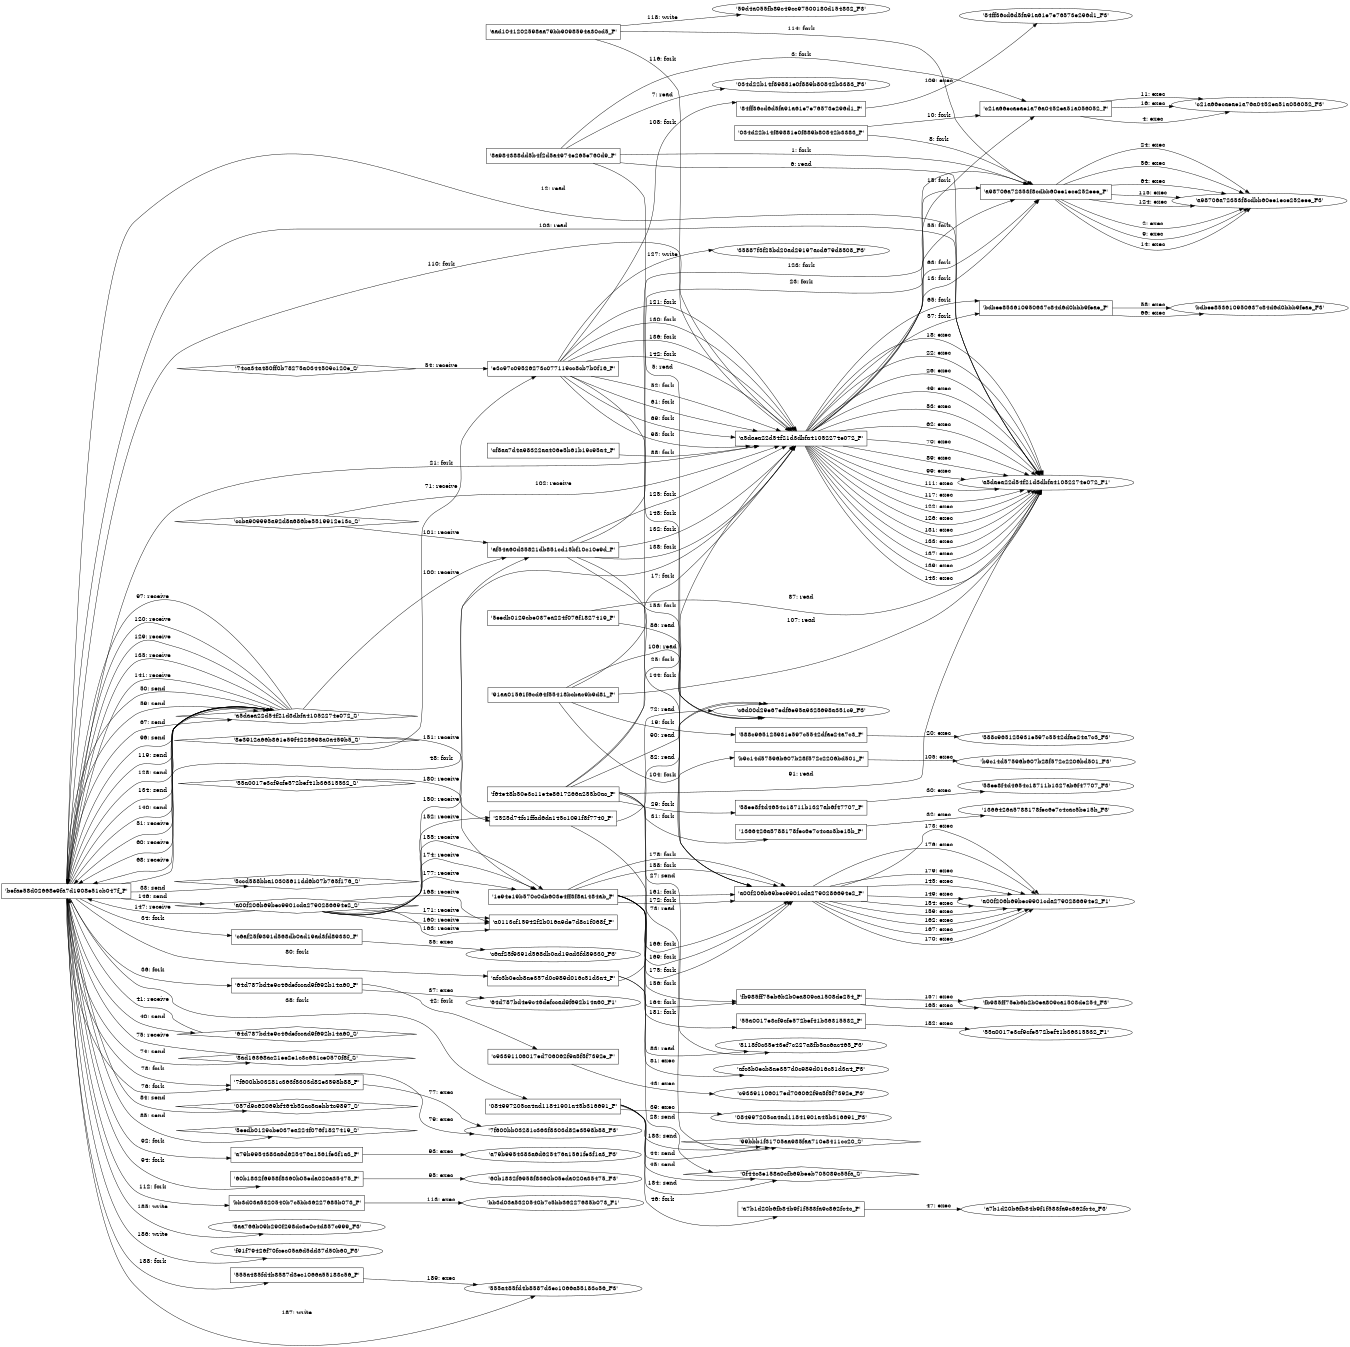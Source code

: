 digraph "D:\Learning\Paper\apt\基于CTI的攻击预警\Dataset\攻击图\ASGfromALLCTI\Microsoft Patch Tuesday – April 2019.dot" {
rankdir="LR"
size="9"
fixedsize="false"
splines="true"
nodesep=0.3
ranksep=0
fontsize=10
overlap="scalexy"
engine= "neato"
	"'8a984388dd5b4f2d5a4974e265e760d9_P'" [node_type=Process shape=box]
	"'a98706a72353f8cdbb60ee1ece252eee_P'" [node_type=Process shape=box]
	"'8a984388dd5b4f2d5a4974e265e760d9_P'" -> "'a98706a72353f8cdbb60ee1ece252eee_P'" [label="1: fork"]
	"'a98706a72353f8cdbb60ee1ece252eee_P'" [node_type=Process shape=box]
	"'a98706a72353f8cdbb60ee1ece252eee_F3'" [node_type=File shape=ellipse]
	"'a98706a72353f8cdbb60ee1ece252eee_P'" -> "'a98706a72353f8cdbb60ee1ece252eee_F3'" [label="2: exec"]
	"'8a984388dd5b4f2d5a4974e265e760d9_P'" [node_type=Process shape=box]
	"'c21a66ecaeae1a76a0452ea51a056052_P'" [node_type=Process shape=box]
	"'8a984388dd5b4f2d5a4974e265e760d9_P'" -> "'c21a66ecaeae1a76a0452ea51a056052_P'" [label="3: fork"]
	"'c21a66ecaeae1a76a0452ea51a056052_P'" [node_type=Process shape=box]
	"'c21a66ecaeae1a76a0452ea51a056052_F3'" [node_type=File shape=ellipse]
	"'c21a66ecaeae1a76a0452ea51a056052_P'" -> "'c21a66ecaeae1a76a0452ea51a056052_F3'" [label="4: exec"]
	"'c6d00d29e67edf6e95a9325698a351c9_F3'" [node_type=file shape=ellipse]
	"'8a984388dd5b4f2d5a4974e265e760d9_P'" [node_type=Process shape=box]
	"'8a984388dd5b4f2d5a4974e265e760d9_P'" -> "'c6d00d29e67edf6e95a9325698a351c9_F3'" [label="5: read"]
	"'a5daea22d54f21d3dbfa41052274e072_F1'" [node_type=file shape=ellipse]
	"'8a984388dd5b4f2d5a4974e265e760d9_P'" [node_type=Process shape=box]
	"'8a984388dd5b4f2d5a4974e265e760d9_P'" -> "'a5daea22d54f21d3dbfa41052274e072_F1'" [label="6: read"]
	"'034d22b14f89881e0f889b80842b3383_F3'" [node_type=file shape=ellipse]
	"'8a984388dd5b4f2d5a4974e265e760d9_P'" [node_type=Process shape=box]
	"'8a984388dd5b4f2d5a4974e265e760d9_P'" -> "'034d22b14f89881e0f889b80842b3383_F3'" [label="7: read"]
	"'034d22b14f89881e0f889b80842b3383_P'" [node_type=Process shape=box]
	"'a98706a72353f8cdbb60ee1ece252eee_P'" [node_type=Process shape=box]
	"'034d22b14f89881e0f889b80842b3383_P'" -> "'a98706a72353f8cdbb60ee1ece252eee_P'" [label="8: fork"]
	"'a98706a72353f8cdbb60ee1ece252eee_P'" [node_type=Process shape=box]
	"'a98706a72353f8cdbb60ee1ece252eee_F3'" [node_type=File shape=ellipse]
	"'a98706a72353f8cdbb60ee1ece252eee_P'" -> "'a98706a72353f8cdbb60ee1ece252eee_F3'" [label="9: exec"]
	"'034d22b14f89881e0f889b80842b3383_P'" [node_type=Process shape=box]
	"'c21a66ecaeae1a76a0452ea51a056052_P'" [node_type=Process shape=box]
	"'034d22b14f89881e0f889b80842b3383_P'" -> "'c21a66ecaeae1a76a0452ea51a056052_P'" [label="10: fork"]
	"'c21a66ecaeae1a76a0452ea51a056052_P'" [node_type=Process shape=box]
	"'c21a66ecaeae1a76a0452ea51a056052_F3'" [node_type=File shape=ellipse]
	"'c21a66ecaeae1a76a0452ea51a056052_P'" -> "'c21a66ecaeae1a76a0452ea51a056052_F3'" [label="11: exec"]
	"'a5daea22d54f21d3dbfa41052274e072_F1'" [node_type=file shape=ellipse]
	"'befae58d02668e9fa7d1908e51cb047f_P'" [node_type=Process shape=box]
	"'befae58d02668e9fa7d1908e51cb047f_P'" -> "'a5daea22d54f21d3dbfa41052274e072_F1'" [label="12: read"]
	"'a5daea22d54f21d3dbfa41052274e072_P'" [node_type=Process shape=box]
	"'a98706a72353f8cdbb60ee1ece252eee_P'" [node_type=Process shape=box]
	"'a5daea22d54f21d3dbfa41052274e072_P'" -> "'a98706a72353f8cdbb60ee1ece252eee_P'" [label="13: fork"]
	"'a98706a72353f8cdbb60ee1ece252eee_P'" [node_type=Process shape=box]
	"'a98706a72353f8cdbb60ee1ece252eee_F3'" [node_type=File shape=ellipse]
	"'a98706a72353f8cdbb60ee1ece252eee_P'" -> "'a98706a72353f8cdbb60ee1ece252eee_F3'" [label="14: exec"]
	"'a5daea22d54f21d3dbfa41052274e072_P'" [node_type=Process shape=box]
	"'c21a66ecaeae1a76a0452ea51a056052_P'" [node_type=Process shape=box]
	"'a5daea22d54f21d3dbfa41052274e072_P'" -> "'c21a66ecaeae1a76a0452ea51a056052_P'" [label="15: fork"]
	"'c21a66ecaeae1a76a0452ea51a056052_P'" [node_type=Process shape=box]
	"'c21a66ecaeae1a76a0452ea51a056052_F3'" [node_type=File shape=ellipse]
	"'c21a66ecaeae1a76a0452ea51a056052_P'" -> "'c21a66ecaeae1a76a0452ea51a056052_F3'" [label="16: exec"]
	"'91aa01561f6cd64f55418bcbac9b9d81_P'" [node_type=Process shape=box]
	"'a5daea22d54f21d3dbfa41052274e072_P'" [node_type=Process shape=box]
	"'91aa01561f6cd64f55418bcbac9b9d81_P'" -> "'a5daea22d54f21d3dbfa41052274e072_P'" [label="17: fork"]
	"'a5daea22d54f21d3dbfa41052274e072_P'" [node_type=Process shape=box]
	"'a5daea22d54f21d3dbfa41052274e072_F1'" [node_type=File shape=ellipse]
	"'a5daea22d54f21d3dbfa41052274e072_P'" -> "'a5daea22d54f21d3dbfa41052274e072_F1'" [label="18: exec"]
	"'91aa01561f6cd64f55418bcbac9b9d81_P'" [node_type=Process shape=box]
	"'588c965125931e597c5542dfae24a7c3_P'" [node_type=Process shape=box]
	"'91aa01561f6cd64f55418bcbac9b9d81_P'" -> "'588c965125931e597c5542dfae24a7c3_P'" [label="19: fork"]
	"'588c965125931e597c5542dfae24a7c3_P'" [node_type=Process shape=box]
	"'588c965125931e597c5542dfae24a7c3_F3'" [node_type=File shape=ellipse]
	"'588c965125931e597c5542dfae24a7c3_P'" -> "'588c965125931e597c5542dfae24a7c3_F3'" [label="20: exec"]
	"'befae58d02668e9fa7d1908e51cb047f_P'" [node_type=Process shape=box]
	"'a5daea22d54f21d3dbfa41052274e072_P'" [node_type=Process shape=box]
	"'befae58d02668e9fa7d1908e51cb047f_P'" -> "'a5daea22d54f21d3dbfa41052274e072_P'" [label="21: fork"]
	"'a5daea22d54f21d3dbfa41052274e072_P'" [node_type=Process shape=box]
	"'a5daea22d54f21d3dbfa41052274e072_F1'" [node_type=File shape=ellipse]
	"'a5daea22d54f21d3dbfa41052274e072_P'" -> "'a5daea22d54f21d3dbfa41052274e072_F1'" [label="22: exec"]
	"'f64e48b50e3c11e4e8617266a255b0ac_P'" [node_type=Process shape=box]
	"'a98706a72353f8cdbb60ee1ece252eee_P'" [node_type=Process shape=box]
	"'f64e48b50e3c11e4e8617266a255b0ac_P'" -> "'a98706a72353f8cdbb60ee1ece252eee_P'" [label="23: fork"]
	"'a98706a72353f8cdbb60ee1ece252eee_P'" [node_type=Process shape=box]
	"'a98706a72353f8cdbb60ee1ece252eee_F3'" [node_type=File shape=ellipse]
	"'a98706a72353f8cdbb60ee1ece252eee_P'" -> "'a98706a72353f8cdbb60ee1ece252eee_F3'" [label="24: exec"]
	"'f64e48b50e3c11e4e8617266a255b0ac_P'" [node_type=Process shape=box]
	"'a5daea22d54f21d3dbfa41052274e072_P'" [node_type=Process shape=box]
	"'f64e48b50e3c11e4e8617266a255b0ac_P'" -> "'a5daea22d54f21d3dbfa41052274e072_P'" [label="25: fork"]
	"'a5daea22d54f21d3dbfa41052274e072_P'" [node_type=Process shape=box]
	"'a5daea22d54f21d3dbfa41052274e072_F1'" [node_type=File shape=ellipse]
	"'a5daea22d54f21d3dbfa41052274e072_P'" -> "'a5daea22d54f21d3dbfa41052274e072_F1'" [label="26: exec"]
	"'99bbb1f31705aa985faa710e8411cc20_S'" [node_type=Socket shape=diamond]
	"'f64e48b50e3c11e4e8617266a255b0ac_P'" [node_type=Process shape=box]
	"'f64e48b50e3c11e4e8617266a255b0ac_P'" -> "'99bbb1f31705aa985faa710e8411cc20_S'" [label="27: send"]
	"'0f44c3e158a0cfb69beeb705089c55fa_S'" [node_type=Socket shape=diamond]
	"'f64e48b50e3c11e4e8617266a255b0ac_P'" [node_type=Process shape=box]
	"'f64e48b50e3c11e4e8617266a255b0ac_P'" -> "'0f44c3e158a0cfb69beeb705089c55fa_S'" [label="28: send"]
	"'f64e48b50e3c11e4e8617266a255b0ac_P'" [node_type=Process shape=box]
	"'58ee8f4d4654c18711b1327ab6f47707_P'" [node_type=Process shape=box]
	"'f64e48b50e3c11e4e8617266a255b0ac_P'" -> "'58ee8f4d4654c18711b1327ab6f47707_P'" [label="29: fork"]
	"'58ee8f4d4654c18711b1327ab6f47707_P'" [node_type=Process shape=box]
	"'58ee8f4d4654c18711b1327ab6f47707_F3'" [node_type=File shape=ellipse]
	"'58ee8f4d4654c18711b1327ab6f47707_P'" -> "'58ee8f4d4654c18711b1327ab6f47707_F3'" [label="30: exec"]
	"'f64e48b50e3c11e4e8617266a255b0ac_P'" [node_type=Process shape=box]
	"'1366426a5788178fec6e7c4cac5be15b_P'" [node_type=Process shape=box]
	"'f64e48b50e3c11e4e8617266a255b0ac_P'" -> "'1366426a5788178fec6e7c4cac5be15b_P'" [label="31: fork"]
	"'1366426a5788178fec6e7c4cac5be15b_P'" [node_type=Process shape=box]
	"'1366426a5788178fec6e7c4cac5be15b_F3'" [node_type=File shape=ellipse]
	"'1366426a5788178fec6e7c4cac5be15b_P'" -> "'1366426a5788178fec6e7c4cac5be15b_F3'" [label="32: exec"]
	"'5ccd588bba10308611dd6b07b765f176_S'" [node_type=Socket shape=diamond]
	"'befae58d02668e9fa7d1908e51cb047f_P'" [node_type=Process shape=box]
	"'befae58d02668e9fa7d1908e51cb047f_P'" -> "'5ccd588bba10308611dd6b07b765f176_S'" [label="33: send"]
	"'befae58d02668e9fa7d1908e51cb047f_P'" [node_type=Process shape=box]
	"'c6af25f9391d568db0ad19ad3fd89330_P'" [node_type=Process shape=box]
	"'befae58d02668e9fa7d1908e51cb047f_P'" -> "'c6af25f9391d568db0ad19ad3fd89330_P'" [label="34: fork"]
	"'c6af25f9391d568db0ad19ad3fd89330_P'" [node_type=Process shape=box]
	"'c6af25f9391d568db0ad19ad3fd89330_F3'" [node_type=File shape=ellipse]
	"'c6af25f9391d568db0ad19ad3fd89330_P'" -> "'c6af25f9391d568db0ad19ad3fd89330_F3'" [label="35: exec"]
	"'befae58d02668e9fa7d1908e51cb047f_P'" [node_type=Process shape=box]
	"'64d787bd4e9c46defccad9f692b14a60_P'" [node_type=Process shape=box]
	"'befae58d02668e9fa7d1908e51cb047f_P'" -> "'64d787bd4e9c46defccad9f692b14a60_P'" [label="36: fork"]
	"'64d787bd4e9c46defccad9f692b14a60_P'" [node_type=Process shape=box]
	"'64d787bd4e9c46defccad9f692b14a60_F1'" [node_type=File shape=ellipse]
	"'64d787bd4e9c46defccad9f692b14a60_P'" -> "'64d787bd4e9c46defccad9f692b14a60_F1'" [label="37: exec"]
	"'befae58d02668e9fa7d1908e51cb047f_P'" [node_type=Process shape=box]
	"'084997205ca4ad11841901a45b316691_P'" [node_type=Process shape=box]
	"'befae58d02668e9fa7d1908e51cb047f_P'" -> "'084997205ca4ad11841901a45b316691_P'" [label="38: fork"]
	"'084997205ca4ad11841901a45b316691_P'" [node_type=Process shape=box]
	"'084997205ca4ad11841901a45b316691_F3'" [node_type=File shape=ellipse]
	"'084997205ca4ad11841901a45b316691_P'" -> "'084997205ca4ad11841901a45b316691_F3'" [label="39: exec"]
	"'64d787bd4e9c46defccad9f692b14a60_S'" [node_type=Socket shape=diamond]
	"'befae58d02668e9fa7d1908e51cb047f_P'" [node_type=Process shape=box]
	"'befae58d02668e9fa7d1908e51cb047f_P'" -> "'64d787bd4e9c46defccad9f692b14a60_S'" [label="40: send"]
	"'64d787bd4e9c46defccad9f692b14a60_S'" -> "'befae58d02668e9fa7d1908e51cb047f_P'" [label="41: receive"]
	"'64d787bd4e9c46defccad9f692b14a60_P'" [node_type=Process shape=box]
	"'c93391106017ed706062f9a5f5f7392e_P'" [node_type=Process shape=box]
	"'64d787bd4e9c46defccad9f692b14a60_P'" -> "'c93391106017ed706062f9a5f5f7392e_P'" [label="42: fork"]
	"'c93391106017ed706062f9a5f5f7392e_P'" [node_type=Process shape=box]
	"'c93391106017ed706062f9a5f5f7392e_F3'" [node_type=File shape=ellipse]
	"'c93391106017ed706062f9a5f5f7392e_P'" -> "'c93391106017ed706062f9a5f5f7392e_F3'" [label="43: exec"]
	"'99bbb1f31705aa985faa710e8411cc20_S'" [node_type=Socket shape=diamond]
	"'084997205ca4ad11841901a45b316691_P'" [node_type=Process shape=box]
	"'084997205ca4ad11841901a45b316691_P'" -> "'99bbb1f31705aa985faa710e8411cc20_S'" [label="44: send"]
	"'0f44c3e158a0cfb69beeb705089c55fa_S'" [node_type=Socket shape=diamond]
	"'084997205ca4ad11841901a45b316691_P'" [node_type=Process shape=box]
	"'084997205ca4ad11841901a45b316691_P'" -> "'0f44c3e158a0cfb69beeb705089c55fa_S'" [label="45: send"]
	"'084997205ca4ad11841901a45b316691_P'" [node_type=Process shape=box]
	"'a7b1d20b6fb84b9f1f583fa9c862fc4c_P'" [node_type=Process shape=box]
	"'084997205ca4ad11841901a45b316691_P'" -> "'a7b1d20b6fb84b9f1f583fa9c862fc4c_P'" [label="46: fork"]
	"'a7b1d20b6fb84b9f1f583fa9c862fc4c_P'" [node_type=Process shape=box]
	"'a7b1d20b6fb84b9f1f583fa9c862fc4c_F3'" [node_type=File shape=ellipse]
	"'a7b1d20b6fb84b9f1f583fa9c862fc4c_P'" -> "'a7b1d20b6fb84b9f1f583fa9c862fc4c_F3'" [label="47: exec"]
	"'befae58d02668e9fa7d1908e51cb047f_P'" [node_type=Process shape=box]
	"'a5daea22d54f21d3dbfa41052274e072_P'" [node_type=Process shape=box]
	"'befae58d02668e9fa7d1908e51cb047f_P'" -> "'a5daea22d54f21d3dbfa41052274e072_P'" [label="48: fork"]
	"'a5daea22d54f21d3dbfa41052274e072_P'" [node_type=Process shape=box]
	"'a5daea22d54f21d3dbfa41052274e072_F1'" [node_type=File shape=ellipse]
	"'a5daea22d54f21d3dbfa41052274e072_P'" -> "'a5daea22d54f21d3dbfa41052274e072_F1'" [label="49: exec"]
	"'a5daea22d54f21d3dbfa41052274e072_S'" [node_type=Socket shape=diamond]
	"'befae58d02668e9fa7d1908e51cb047f_P'" [node_type=Process shape=box]
	"'befae58d02668e9fa7d1908e51cb047f_P'" -> "'a5daea22d54f21d3dbfa41052274e072_S'" [label="50: send"]
	"'a5daea22d54f21d3dbfa41052274e072_S'" -> "'befae58d02668e9fa7d1908e51cb047f_P'" [label="51: receive"]
	"'e3c97c09526273c077119cc8cb7b0f16_P'" [node_type=Process shape=box]
	"'a5daea22d54f21d3dbfa41052274e072_P'" [node_type=Process shape=box]
	"'e3c97c09526273c077119cc8cb7b0f16_P'" -> "'a5daea22d54f21d3dbfa41052274e072_P'" [label="52: fork"]
	"'a5daea22d54f21d3dbfa41052274e072_P'" [node_type=Process shape=box]
	"'a5daea22d54f21d3dbfa41052274e072_F1'" [node_type=File shape=ellipse]
	"'a5daea22d54f21d3dbfa41052274e072_P'" -> "'a5daea22d54f21d3dbfa41052274e072_F1'" [label="53: exec"]
	"'e3c97c09526273c077119cc8cb7b0f16_P'" [node_type=Process shape=box]
	"'74ca34a480ff0b78275a0344509c120e_S'" [node_type=Socket shape=diamond]
	"'74ca34a480ff0b78275a0344509c120e_S'" -> "'e3c97c09526273c077119cc8cb7b0f16_P'" [label="54: receive"]
	"'a5daea22d54f21d3dbfa41052274e072_P'" [node_type=Process shape=box]
	"'a98706a72353f8cdbb60ee1ece252eee_P'" [node_type=Process shape=box]
	"'a5daea22d54f21d3dbfa41052274e072_P'" -> "'a98706a72353f8cdbb60ee1ece252eee_P'" [label="55: fork"]
	"'a98706a72353f8cdbb60ee1ece252eee_P'" [node_type=Process shape=box]
	"'a98706a72353f8cdbb60ee1ece252eee_F3'" [node_type=File shape=ellipse]
	"'a98706a72353f8cdbb60ee1ece252eee_P'" -> "'a98706a72353f8cdbb60ee1ece252eee_F3'" [label="56: exec"]
	"'a5daea22d54f21d3dbfa41052274e072_P'" [node_type=Process shape=box]
	"'bdbee853610950637c84d6d0bbb9feae_P'" [node_type=Process shape=box]
	"'a5daea22d54f21d3dbfa41052274e072_P'" -> "'bdbee853610950637c84d6d0bbb9feae_P'" [label="57: fork"]
	"'bdbee853610950637c84d6d0bbb9feae_P'" [node_type=Process shape=box]
	"'bdbee853610950637c84d6d0bbb9feae_F3'" [node_type=File shape=ellipse]
	"'bdbee853610950637c84d6d0bbb9feae_P'" -> "'bdbee853610950637c84d6d0bbb9feae_F3'" [label="58: exec"]
	"'a5daea22d54f21d3dbfa41052274e072_S'" [node_type=Socket shape=diamond]
	"'befae58d02668e9fa7d1908e51cb047f_P'" [node_type=Process shape=box]
	"'befae58d02668e9fa7d1908e51cb047f_P'" -> "'a5daea22d54f21d3dbfa41052274e072_S'" [label="59: send"]
	"'a5daea22d54f21d3dbfa41052274e072_S'" -> "'befae58d02668e9fa7d1908e51cb047f_P'" [label="60: receive"]
	"'e3c97c09526273c077119cc8cb7b0f16_P'" [node_type=Process shape=box]
	"'a5daea22d54f21d3dbfa41052274e072_P'" [node_type=Process shape=box]
	"'e3c97c09526273c077119cc8cb7b0f16_P'" -> "'a5daea22d54f21d3dbfa41052274e072_P'" [label="61: fork"]
	"'a5daea22d54f21d3dbfa41052274e072_P'" [node_type=Process shape=box]
	"'a5daea22d54f21d3dbfa41052274e072_F1'" [node_type=File shape=ellipse]
	"'a5daea22d54f21d3dbfa41052274e072_P'" -> "'a5daea22d54f21d3dbfa41052274e072_F1'" [label="62: exec"]
	"'a5daea22d54f21d3dbfa41052274e072_P'" [node_type=Process shape=box]
	"'a98706a72353f8cdbb60ee1ece252eee_P'" [node_type=Process shape=box]
	"'a5daea22d54f21d3dbfa41052274e072_P'" -> "'a98706a72353f8cdbb60ee1ece252eee_P'" [label="63: fork"]
	"'a98706a72353f8cdbb60ee1ece252eee_P'" [node_type=Process shape=box]
	"'a98706a72353f8cdbb60ee1ece252eee_F3'" [node_type=File shape=ellipse]
	"'a98706a72353f8cdbb60ee1ece252eee_P'" -> "'a98706a72353f8cdbb60ee1ece252eee_F3'" [label="64: exec"]
	"'a5daea22d54f21d3dbfa41052274e072_P'" [node_type=Process shape=box]
	"'bdbee853610950637c84d6d0bbb9feae_P'" [node_type=Process shape=box]
	"'a5daea22d54f21d3dbfa41052274e072_P'" -> "'bdbee853610950637c84d6d0bbb9feae_P'" [label="65: fork"]
	"'bdbee853610950637c84d6d0bbb9feae_P'" [node_type=Process shape=box]
	"'bdbee853610950637c84d6d0bbb9feae_F3'" [node_type=File shape=ellipse]
	"'bdbee853610950637c84d6d0bbb9feae_P'" -> "'bdbee853610950637c84d6d0bbb9feae_F3'" [label="66: exec"]
	"'a5daea22d54f21d3dbfa41052274e072_S'" [node_type=Socket shape=diamond]
	"'befae58d02668e9fa7d1908e51cb047f_P'" [node_type=Process shape=box]
	"'befae58d02668e9fa7d1908e51cb047f_P'" -> "'a5daea22d54f21d3dbfa41052274e072_S'" [label="67: send"]
	"'a5daea22d54f21d3dbfa41052274e072_S'" -> "'befae58d02668e9fa7d1908e51cb047f_P'" [label="68: receive"]
	"'e3c97c09526273c077119cc8cb7b0f16_P'" [node_type=Process shape=box]
	"'a5daea22d54f21d3dbfa41052274e072_P'" [node_type=Process shape=box]
	"'e3c97c09526273c077119cc8cb7b0f16_P'" -> "'a5daea22d54f21d3dbfa41052274e072_P'" [label="69: fork"]
	"'a5daea22d54f21d3dbfa41052274e072_P'" [node_type=Process shape=box]
	"'a5daea22d54f21d3dbfa41052274e072_F1'" [node_type=File shape=ellipse]
	"'a5daea22d54f21d3dbfa41052274e072_P'" -> "'a5daea22d54f21d3dbfa41052274e072_F1'" [label="70: exec"]
	"'e3c97c09526273c077119cc8cb7b0f16_P'" [node_type=Process shape=box]
	"'8e3912a66b861e59f4228698a0a459b5_S'" [node_type=Socket shape=diamond]
	"'8e3912a66b861e59f4228698a0a459b5_S'" -> "'e3c97c09526273c077119cc8cb7b0f16_P'" [label="71: receive"]
	"'c6d00d29e67edf6e95a9325698a351c9_F3'" [node_type=file shape=ellipse]
	"'2525d74fc1ffad6da145c1091f8f7740_P'" [node_type=Process shape=box]
	"'2525d74fc1ffad6da145c1091f8f7740_P'" -> "'c6d00d29e67edf6e95a9325698a351c9_F3'" [label="72: read"]
	"'8118f0c35e43ef7c227a8fb5ac6ac465_F3'" [node_type=file shape=ellipse]
	"'2525d74fc1ffad6da145c1091f8f7740_P'" [node_type=Process shape=box]
	"'2525d74fc1ffad6da145c1091f8f7740_P'" -> "'8118f0c35e43ef7c227a8fb5ac6ac465_F3'" [label="73: read"]
	"'8ad16368ac21ee2e1c3c631ce0570f8f_S'" [node_type=Socket shape=diamond]
	"'befae58d02668e9fa7d1908e51cb047f_P'" [node_type=Process shape=box]
	"'befae58d02668e9fa7d1908e51cb047f_P'" -> "'8ad16368ac21ee2e1c3c631ce0570f8f_S'" [label="74: send"]
	"'8ad16368ac21ee2e1c3c631ce0570f8f_S'" -> "'befae58d02668e9fa7d1908e51cb047f_P'" [label="75: receive"]
	"'befae58d02668e9fa7d1908e51cb047f_P'" [node_type=Process shape=box]
	"'7f600bb03281c363f8303d82e3598b88_P'" [node_type=Process shape=box]
	"'befae58d02668e9fa7d1908e51cb047f_P'" -> "'7f600bb03281c363f8303d82e3598b88_P'" [label="76: fork"]
	"'7f600bb03281c363f8303d82e3598b88_P'" [node_type=Process shape=box]
	"'7f600bb03281c363f8303d82e3598b88_F3'" [node_type=File shape=ellipse]
	"'7f600bb03281c363f8303d82e3598b88_P'" -> "'7f600bb03281c363f8303d82e3598b88_F3'" [label="77: exec"]
	"'befae58d02668e9fa7d1908e51cb047f_P'" [node_type=Process shape=box]
	"'7f600bb03281c363f8303d82e3598b88_P'" [node_type=Process shape=box]
	"'befae58d02668e9fa7d1908e51cb047f_P'" -> "'7f600bb03281c363f8303d82e3598b88_P'" [label="78: fork"]
	"'7f600bb03281c363f8303d82e3598b88_P'" [node_type=Process shape=box]
	"'7f600bb03281c363f8303d82e3598b88_F3'" [node_type=File shape=ellipse]
	"'7f600bb03281c363f8303d82e3598b88_P'" -> "'7f600bb03281c363f8303d82e3598b88_F3'" [label="79: exec"]
	"'befae58d02668e9fa7d1908e51cb047f_P'" [node_type=Process shape=box]
	"'afc3b0ecb8ae357d0c989d016c51d3a4_P'" [node_type=Process shape=box]
	"'befae58d02668e9fa7d1908e51cb047f_P'" -> "'afc3b0ecb8ae357d0c989d016c51d3a4_P'" [label="80: fork"]
	"'afc3b0ecb8ae357d0c989d016c51d3a4_P'" [node_type=Process shape=box]
	"'afc3b0ecb8ae357d0c989d016c51d3a4_F3'" [node_type=File shape=ellipse]
	"'afc3b0ecb8ae357d0c989d016c51d3a4_P'" -> "'afc3b0ecb8ae357d0c989d016c51d3a4_F3'" [label="81: exec"]
	"'c6d00d29e67edf6e95a9325698a351c9_F3'" [node_type=file shape=ellipse]
	"'afc3b0ecb8ae357d0c989d016c51d3a4_P'" [node_type=Process shape=box]
	"'afc3b0ecb8ae357d0c989d016c51d3a4_P'" -> "'c6d00d29e67edf6e95a9325698a351c9_F3'" [label="82: read"]
	"'8118f0c35e43ef7c227a8fb5ac6ac465_F3'" [node_type=file shape=ellipse]
	"'afc3b0ecb8ae357d0c989d016c51d3a4_P'" [node_type=Process shape=box]
	"'afc3b0ecb8ae357d0c989d016c51d3a4_P'" -> "'8118f0c35e43ef7c227a8fb5ac6ac465_F3'" [label="83: read"]
	"'057d9c62069bf464b52ac8aebb4c9897_S'" [node_type=Socket shape=diamond]
	"'befae58d02668e9fa7d1908e51cb047f_P'" [node_type=Process shape=box]
	"'befae58d02668e9fa7d1908e51cb047f_P'" -> "'057d9c62069bf464b52ac8aebb4c9897_S'" [label="84: send"]
	"'5eedb0129cbe037ea224f076f1827419_S'" [node_type=Socket shape=diamond]
	"'befae58d02668e9fa7d1908e51cb047f_P'" [node_type=Process shape=box]
	"'befae58d02668e9fa7d1908e51cb047f_P'" -> "'5eedb0129cbe037ea224f076f1827419_S'" [label="85: send"]
	"'c6d00d29e67edf6e95a9325698a351c9_F3'" [node_type=file shape=ellipse]
	"'5eedb0129cbe037ea224f076f1827419_P'" [node_type=Process shape=box]
	"'5eedb0129cbe037ea224f076f1827419_P'" -> "'c6d00d29e67edf6e95a9325698a351c9_F3'" [label="86: read"]
	"'a5daea22d54f21d3dbfa41052274e072_F1'" [node_type=file shape=ellipse]
	"'5eedb0129cbe037ea224f076f1827419_P'" [node_type=Process shape=box]
	"'5eedb0129cbe037ea224f076f1827419_P'" -> "'a5daea22d54f21d3dbfa41052274e072_F1'" [label="87: read"]
	"'cf8aa7d4a98322aa406e5b61b19c95a4_P'" [node_type=Process shape=box]
	"'a5daea22d54f21d3dbfa41052274e072_P'" [node_type=Process shape=box]
	"'cf8aa7d4a98322aa406e5b61b19c95a4_P'" -> "'a5daea22d54f21d3dbfa41052274e072_P'" [label="88: fork"]
	"'a5daea22d54f21d3dbfa41052274e072_P'" [node_type=Process shape=box]
	"'a5daea22d54f21d3dbfa41052274e072_F1'" [node_type=File shape=ellipse]
	"'a5daea22d54f21d3dbfa41052274e072_P'" -> "'a5daea22d54f21d3dbfa41052274e072_F1'" [label="89: exec"]
	"'c6d00d29e67edf6e95a9325698a351c9_F3'" [node_type=file shape=ellipse]
	"'f64e48b50e3c11e4e8617266a255b0ac_P'" [node_type=Process shape=box]
	"'f64e48b50e3c11e4e8617266a255b0ac_P'" -> "'c6d00d29e67edf6e95a9325698a351c9_F3'" [label="90: read"]
	"'a5daea22d54f21d3dbfa41052274e072_F1'" [node_type=file shape=ellipse]
	"'f64e48b50e3c11e4e8617266a255b0ac_P'" [node_type=Process shape=box]
	"'f64e48b50e3c11e4e8617266a255b0ac_P'" -> "'a5daea22d54f21d3dbfa41052274e072_F1'" [label="91: read"]
	"'befae58d02668e9fa7d1908e51cb047f_P'" [node_type=Process shape=box]
	"'a79b9954383a6d625476a1561fe3f1a3_P'" [node_type=Process shape=box]
	"'befae58d02668e9fa7d1908e51cb047f_P'" -> "'a79b9954383a6d625476a1561fe3f1a3_P'" [label="92: fork"]
	"'a79b9954383a6d625476a1561fe3f1a3_P'" [node_type=Process shape=box]
	"'a79b9954383a6d625476a1561fe3f1a3_F3'" [node_type=File shape=ellipse]
	"'a79b9954383a6d625476a1561fe3f1a3_P'" -> "'a79b9954383a6d625476a1561fe3f1a3_F3'" [label="93: exec"]
	"'befae58d02668e9fa7d1908e51cb047f_P'" [node_type=Process shape=box]
	"'60b1832f6958f8360b05eda020a35475_P'" [node_type=Process shape=box]
	"'befae58d02668e9fa7d1908e51cb047f_P'" -> "'60b1832f6958f8360b05eda020a35475_P'" [label="94: fork"]
	"'60b1832f6958f8360b05eda020a35475_P'" [node_type=Process shape=box]
	"'60b1832f6958f8360b05eda020a35475_F3'" [node_type=File shape=ellipse]
	"'60b1832f6958f8360b05eda020a35475_P'" -> "'60b1832f6958f8360b05eda020a35475_F3'" [label="95: exec"]
	"'a5daea22d54f21d3dbfa41052274e072_S'" [node_type=Socket shape=diamond]
	"'befae58d02668e9fa7d1908e51cb047f_P'" [node_type=Process shape=box]
	"'befae58d02668e9fa7d1908e51cb047f_P'" -> "'a5daea22d54f21d3dbfa41052274e072_S'" [label="96: send"]
	"'a5daea22d54f21d3dbfa41052274e072_S'" -> "'befae58d02668e9fa7d1908e51cb047f_P'" [label="97: receive"]
	"'e3c97c09526273c077119cc8cb7b0f16_P'" [node_type=Process shape=box]
	"'a5daea22d54f21d3dbfa41052274e072_P'" [node_type=Process shape=box]
	"'e3c97c09526273c077119cc8cb7b0f16_P'" -> "'a5daea22d54f21d3dbfa41052274e072_P'" [label="98: fork"]
	"'a5daea22d54f21d3dbfa41052274e072_P'" [node_type=Process shape=box]
	"'a5daea22d54f21d3dbfa41052274e072_F1'" [node_type=File shape=ellipse]
	"'a5daea22d54f21d3dbfa41052274e072_P'" -> "'a5daea22d54f21d3dbfa41052274e072_F1'" [label="99: exec"]
	"'af54a60d35821db851cd15bf10c10e9d_P'" [node_type=Process shape=box]
	"'a5daea22d54f21d3dbfa41052274e072_S'" [node_type=Socket shape=diamond]
	"'a5daea22d54f21d3dbfa41052274e072_S'" -> "'af54a60d35821db851cd15bf10c10e9d_P'" [label="100: receive"]
	"'af54a60d35821db851cd15bf10c10e9d_P'" [node_type=Process shape=box]
	"'ccba909995a92d8a686be5519912e13c_S'" [node_type=Socket shape=diamond]
	"'ccba909995a92d8a686be5519912e13c_S'" -> "'af54a60d35821db851cd15bf10c10e9d_P'" [label="101: receive"]
	"'a5daea22d54f21d3dbfa41052274e072_P'" [node_type=Process shape=box]
	"'ccba909995a92d8a686be5519912e13c_S'" [node_type=Socket shape=diamond]
	"'ccba909995a92d8a686be5519912e13c_S'" -> "'a5daea22d54f21d3dbfa41052274e072_P'" [label="102: receive"]
	"'a5daea22d54f21d3dbfa41052274e072_F1'" [node_type=file shape=ellipse]
	"'befae58d02668e9fa7d1908e51cb047f_P'" [node_type=Process shape=box]
	"'befae58d02668e9fa7d1908e51cb047f_P'" -> "'a5daea22d54f21d3dbfa41052274e072_F1'" [label="103: read"]
	"'91aa01561f6cd64f55418bcbac9b9d81_P'" [node_type=Process shape=box]
	"'b9c14d57596b607b28f572c2206bd501_P'" [node_type=Process shape=box]
	"'91aa01561f6cd64f55418bcbac9b9d81_P'" -> "'b9c14d57596b607b28f572c2206bd501_P'" [label="104: fork"]
	"'b9c14d57596b607b28f572c2206bd501_P'" [node_type=Process shape=box]
	"'b9c14d57596b607b28f572c2206bd501_F3'" [node_type=File shape=ellipse]
	"'b9c14d57596b607b28f572c2206bd501_P'" -> "'b9c14d57596b607b28f572c2206bd501_F3'" [label="105: exec"]
	"'c6d00d29e67edf6e95a9325698a351c9_F3'" [node_type=file shape=ellipse]
	"'91aa01561f6cd64f55418bcbac9b9d81_P'" [node_type=Process shape=box]
	"'91aa01561f6cd64f55418bcbac9b9d81_P'" -> "'c6d00d29e67edf6e95a9325698a351c9_F3'" [label="106: read"]
	"'a5daea22d54f21d3dbfa41052274e072_F1'" [node_type=file shape=ellipse]
	"'91aa01561f6cd64f55418bcbac9b9d81_P'" [node_type=Process shape=box]
	"'91aa01561f6cd64f55418bcbac9b9d81_P'" -> "'a5daea22d54f21d3dbfa41052274e072_F1'" [label="107: read"]
	"'e3c97c09526273c077119cc8cb7b0f16_P'" [node_type=Process shape=box]
	"'84ff36cd6d5fa91a61e7e76573e296d1_P'" [node_type=Process shape=box]
	"'e3c97c09526273c077119cc8cb7b0f16_P'" -> "'84ff36cd6d5fa91a61e7e76573e296d1_P'" [label="108: fork"]
	"'84ff36cd6d5fa91a61e7e76573e296d1_P'" [node_type=Process shape=box]
	"'84ff36cd6d5fa91a61e7e76573e296d1_F3'" [node_type=File shape=ellipse]
	"'84ff36cd6d5fa91a61e7e76573e296d1_P'" -> "'84ff36cd6d5fa91a61e7e76573e296d1_F3'" [label="109: exec"]
	"'befae58d02668e9fa7d1908e51cb047f_P'" [node_type=Process shape=box]
	"'a5daea22d54f21d3dbfa41052274e072_P'" [node_type=Process shape=box]
	"'befae58d02668e9fa7d1908e51cb047f_P'" -> "'a5daea22d54f21d3dbfa41052274e072_P'" [label="110: fork"]
	"'a5daea22d54f21d3dbfa41052274e072_P'" [node_type=Process shape=box]
	"'a5daea22d54f21d3dbfa41052274e072_F1'" [node_type=File shape=ellipse]
	"'a5daea22d54f21d3dbfa41052274e072_P'" -> "'a5daea22d54f21d3dbfa41052274e072_F1'" [label="111: exec"]
	"'befae58d02668e9fa7d1908e51cb047f_P'" [node_type=Process shape=box]
	"'bb3d03a5320540b7c5bb36227685b073_P'" [node_type=Process shape=box]
	"'befae58d02668e9fa7d1908e51cb047f_P'" -> "'bb3d03a5320540b7c5bb36227685b073_P'" [label="112: fork"]
	"'bb3d03a5320540b7c5bb36227685b073_P'" [node_type=Process shape=box]
	"'bb3d03a5320540b7c5bb36227685b073_F1'" [node_type=File shape=ellipse]
	"'bb3d03a5320540b7c5bb36227685b073_P'" -> "'bb3d03a5320540b7c5bb36227685b073_F1'" [label="113: exec"]
	"'aad1041202598aa79bb9098594a30cd5_P'" [node_type=Process shape=box]
	"'a98706a72353f8cdbb60ee1ece252eee_P'" [node_type=Process shape=box]
	"'aad1041202598aa79bb9098594a30cd5_P'" -> "'a98706a72353f8cdbb60ee1ece252eee_P'" [label="114: fork"]
	"'a98706a72353f8cdbb60ee1ece252eee_P'" [node_type=Process shape=box]
	"'a98706a72353f8cdbb60ee1ece252eee_F3'" [node_type=File shape=ellipse]
	"'a98706a72353f8cdbb60ee1ece252eee_P'" -> "'a98706a72353f8cdbb60ee1ece252eee_F3'" [label="115: exec"]
	"'aad1041202598aa79bb9098594a30cd5_P'" [node_type=Process shape=box]
	"'a5daea22d54f21d3dbfa41052274e072_P'" [node_type=Process shape=box]
	"'aad1041202598aa79bb9098594a30cd5_P'" -> "'a5daea22d54f21d3dbfa41052274e072_P'" [label="116: fork"]
	"'a5daea22d54f21d3dbfa41052274e072_P'" [node_type=Process shape=box]
	"'a5daea22d54f21d3dbfa41052274e072_F1'" [node_type=File shape=ellipse]
	"'a5daea22d54f21d3dbfa41052274e072_P'" -> "'a5daea22d54f21d3dbfa41052274e072_F1'" [label="117: exec"]
	"'59d4a055fb89c49cc97500180d154832_F3'" [node_type=file shape=ellipse]
	"'aad1041202598aa79bb9098594a30cd5_P'" [node_type=Process shape=box]
	"'aad1041202598aa79bb9098594a30cd5_P'" -> "'59d4a055fb89c49cc97500180d154832_F3'" [label="118: write"]
	"'a5daea22d54f21d3dbfa41052274e072_S'" [node_type=Socket shape=diamond]
	"'befae58d02668e9fa7d1908e51cb047f_P'" [node_type=Process shape=box]
	"'befae58d02668e9fa7d1908e51cb047f_P'" -> "'a5daea22d54f21d3dbfa41052274e072_S'" [label="119: send"]
	"'a5daea22d54f21d3dbfa41052274e072_S'" -> "'befae58d02668e9fa7d1908e51cb047f_P'" [label="120: receive"]
	"'e3c97c09526273c077119cc8cb7b0f16_P'" [node_type=Process shape=box]
	"'a5daea22d54f21d3dbfa41052274e072_P'" [node_type=Process shape=box]
	"'e3c97c09526273c077119cc8cb7b0f16_P'" -> "'a5daea22d54f21d3dbfa41052274e072_P'" [label="121: fork"]
	"'a5daea22d54f21d3dbfa41052274e072_P'" [node_type=Process shape=box]
	"'a5daea22d54f21d3dbfa41052274e072_F1'" [node_type=File shape=ellipse]
	"'a5daea22d54f21d3dbfa41052274e072_P'" -> "'a5daea22d54f21d3dbfa41052274e072_F1'" [label="122: exec"]
	"'af54a60d35821db851cd15bf10c10e9d_P'" [node_type=Process shape=box]
	"'a98706a72353f8cdbb60ee1ece252eee_P'" [node_type=Process shape=box]
	"'af54a60d35821db851cd15bf10c10e9d_P'" -> "'a98706a72353f8cdbb60ee1ece252eee_P'" [label="123: fork"]
	"'a98706a72353f8cdbb60ee1ece252eee_P'" [node_type=Process shape=box]
	"'a98706a72353f8cdbb60ee1ece252eee_F3'" [node_type=File shape=ellipse]
	"'a98706a72353f8cdbb60ee1ece252eee_P'" -> "'a98706a72353f8cdbb60ee1ece252eee_F3'" [label="124: exec"]
	"'af54a60d35821db851cd15bf10c10e9d_P'" [node_type=Process shape=box]
	"'a5daea22d54f21d3dbfa41052274e072_P'" [node_type=Process shape=box]
	"'af54a60d35821db851cd15bf10c10e9d_P'" -> "'a5daea22d54f21d3dbfa41052274e072_P'" [label="125: fork"]
	"'a5daea22d54f21d3dbfa41052274e072_P'" [node_type=Process shape=box]
	"'a5daea22d54f21d3dbfa41052274e072_F1'" [node_type=File shape=ellipse]
	"'a5daea22d54f21d3dbfa41052274e072_P'" -> "'a5daea22d54f21d3dbfa41052274e072_F1'" [label="126: exec"]
	"'35887f3f25bd20ad29197acd679d8508_F3'" [node_type=file shape=ellipse]
	"'e3c97c09526273c077119cc8cb7b0f16_P'" [node_type=Process shape=box]
	"'e3c97c09526273c077119cc8cb7b0f16_P'" -> "'35887f3f25bd20ad29197acd679d8508_F3'" [label="127: write"]
	"'a5daea22d54f21d3dbfa41052274e072_S'" [node_type=Socket shape=diamond]
	"'befae58d02668e9fa7d1908e51cb047f_P'" [node_type=Process shape=box]
	"'befae58d02668e9fa7d1908e51cb047f_P'" -> "'a5daea22d54f21d3dbfa41052274e072_S'" [label="128: send"]
	"'a5daea22d54f21d3dbfa41052274e072_S'" -> "'befae58d02668e9fa7d1908e51cb047f_P'" [label="129: receive"]
	"'e3c97c09526273c077119cc8cb7b0f16_P'" [node_type=Process shape=box]
	"'a5daea22d54f21d3dbfa41052274e072_P'" [node_type=Process shape=box]
	"'e3c97c09526273c077119cc8cb7b0f16_P'" -> "'a5daea22d54f21d3dbfa41052274e072_P'" [label="130: fork"]
	"'a5daea22d54f21d3dbfa41052274e072_P'" [node_type=Process shape=box]
	"'a5daea22d54f21d3dbfa41052274e072_F1'" [node_type=File shape=ellipse]
	"'a5daea22d54f21d3dbfa41052274e072_P'" -> "'a5daea22d54f21d3dbfa41052274e072_F1'" [label="131: exec"]
	"'af54a60d35821db851cd15bf10c10e9d_P'" [node_type=Process shape=box]
	"'a5daea22d54f21d3dbfa41052274e072_P'" [node_type=Process shape=box]
	"'af54a60d35821db851cd15bf10c10e9d_P'" -> "'a5daea22d54f21d3dbfa41052274e072_P'" [label="132: fork"]
	"'a5daea22d54f21d3dbfa41052274e072_P'" [node_type=Process shape=box]
	"'a5daea22d54f21d3dbfa41052274e072_F1'" [node_type=File shape=ellipse]
	"'a5daea22d54f21d3dbfa41052274e072_P'" -> "'a5daea22d54f21d3dbfa41052274e072_F1'" [label="133: exec"]
	"'a5daea22d54f21d3dbfa41052274e072_S'" [node_type=Socket shape=diamond]
	"'befae58d02668e9fa7d1908e51cb047f_P'" [node_type=Process shape=box]
	"'befae58d02668e9fa7d1908e51cb047f_P'" -> "'a5daea22d54f21d3dbfa41052274e072_S'" [label="134: send"]
	"'a5daea22d54f21d3dbfa41052274e072_S'" -> "'befae58d02668e9fa7d1908e51cb047f_P'" [label="135: receive"]
	"'e3c97c09526273c077119cc8cb7b0f16_P'" [node_type=Process shape=box]
	"'a5daea22d54f21d3dbfa41052274e072_P'" [node_type=Process shape=box]
	"'e3c97c09526273c077119cc8cb7b0f16_P'" -> "'a5daea22d54f21d3dbfa41052274e072_P'" [label="136: fork"]
	"'a5daea22d54f21d3dbfa41052274e072_P'" [node_type=Process shape=box]
	"'a5daea22d54f21d3dbfa41052274e072_F1'" [node_type=File shape=ellipse]
	"'a5daea22d54f21d3dbfa41052274e072_P'" -> "'a5daea22d54f21d3dbfa41052274e072_F1'" [label="137: exec"]
	"'af54a60d35821db851cd15bf10c10e9d_P'" [node_type=Process shape=box]
	"'a5daea22d54f21d3dbfa41052274e072_P'" [node_type=Process shape=box]
	"'af54a60d35821db851cd15bf10c10e9d_P'" -> "'a5daea22d54f21d3dbfa41052274e072_P'" [label="138: fork"]
	"'a5daea22d54f21d3dbfa41052274e072_P'" [node_type=Process shape=box]
	"'a5daea22d54f21d3dbfa41052274e072_F1'" [node_type=File shape=ellipse]
	"'a5daea22d54f21d3dbfa41052274e072_P'" -> "'a5daea22d54f21d3dbfa41052274e072_F1'" [label="139: exec"]
	"'a5daea22d54f21d3dbfa41052274e072_S'" [node_type=Socket shape=diamond]
	"'befae58d02668e9fa7d1908e51cb047f_P'" [node_type=Process shape=box]
	"'befae58d02668e9fa7d1908e51cb047f_P'" -> "'a5daea22d54f21d3dbfa41052274e072_S'" [label="140: send"]
	"'a5daea22d54f21d3dbfa41052274e072_S'" -> "'befae58d02668e9fa7d1908e51cb047f_P'" [label="141: receive"]
	"'e3c97c09526273c077119cc8cb7b0f16_P'" [node_type=Process shape=box]
	"'a5daea22d54f21d3dbfa41052274e072_P'" [node_type=Process shape=box]
	"'e3c97c09526273c077119cc8cb7b0f16_P'" -> "'a5daea22d54f21d3dbfa41052274e072_P'" [label="142: fork"]
	"'a5daea22d54f21d3dbfa41052274e072_P'" [node_type=Process shape=box]
	"'a5daea22d54f21d3dbfa41052274e072_F1'" [node_type=File shape=ellipse]
	"'a5daea22d54f21d3dbfa41052274e072_P'" -> "'a5daea22d54f21d3dbfa41052274e072_F1'" [label="143: exec"]
	"'af54a60d35821db851cd15bf10c10e9d_P'" [node_type=Process shape=box]
	"'a00f206b69bec9901cda2790286694e2_P'" [node_type=Process shape=box]
	"'af54a60d35821db851cd15bf10c10e9d_P'" -> "'a00f206b69bec9901cda2790286694e2_P'" [label="144: fork"]
	"'a00f206b69bec9901cda2790286694e2_P'" [node_type=Process shape=box]
	"'a00f206b69bec9901cda2790286694e2_F1'" [node_type=File shape=ellipse]
	"'a00f206b69bec9901cda2790286694e2_P'" -> "'a00f206b69bec9901cda2790286694e2_F1'" [label="145: exec"]
	"'a00f206b69bec9901cda2790286694e2_S'" [node_type=Socket shape=diamond]
	"'befae58d02668e9fa7d1908e51cb047f_P'" [node_type=Process shape=box]
	"'befae58d02668e9fa7d1908e51cb047f_P'" -> "'a00f206b69bec9901cda2790286694e2_S'" [label="146: send"]
	"'a00f206b69bec9901cda2790286694e2_S'" -> "'befae58d02668e9fa7d1908e51cb047f_P'" [label="147: receive"]
	"'e3c97c09526273c077119cc8cb7b0f16_P'" [node_type=Process shape=box]
	"'a00f206b69bec9901cda2790286694e2_P'" [node_type=Process shape=box]
	"'e3c97c09526273c077119cc8cb7b0f16_P'" -> "'a00f206b69bec9901cda2790286694e2_P'" [label="148: fork"]
	"'a00f206b69bec9901cda2790286694e2_P'" [node_type=Process shape=box]
	"'a00f206b69bec9901cda2790286694e2_F1'" [node_type=File shape=ellipse]
	"'a00f206b69bec9901cda2790286694e2_P'" -> "'a00f206b69bec9901cda2790286694e2_F1'" [label="149: exec"]
	"'af54a60d35821db851cd15bf10c10e9d_P'" [node_type=Process shape=box]
	"'a00f206b69bec9901cda2790286694e2_S'" [node_type=Socket shape=diamond]
	"'a00f206b69bec9901cda2790286694e2_S'" -> "'af54a60d35821db851cd15bf10c10e9d_P'" [label="150: receive"]
	"'2525d74fc1ffad6da145c1091f8f7740_P'" [node_type=Process shape=box]
	"'8e3912a66b861e59f4228698a0a459b5_S'" [node_type=Socket shape=diamond]
	"'8e3912a66b861e59f4228698a0a459b5_S'" -> "'2525d74fc1ffad6da145c1091f8f7740_P'" [label="151: receive"]
	"'2525d74fc1ffad6da145c1091f8f7740_P'" [node_type=Process shape=box]
	"'a00f206b69bec9901cda2790286694e2_S'" [node_type=Socket shape=diamond]
	"'a00f206b69bec9901cda2790286694e2_S'" -> "'2525d74fc1ffad6da145c1091f8f7740_P'" [label="152: receive"]
	"'af54a60d35821db851cd15bf10c10e9d_P'" [node_type=Process shape=box]
	"'a00f206b69bec9901cda2790286694e2_P'" [node_type=Process shape=box]
	"'af54a60d35821db851cd15bf10c10e9d_P'" -> "'a00f206b69bec9901cda2790286694e2_P'" [label="153: fork"]
	"'a00f206b69bec9901cda2790286694e2_P'" [node_type=Process shape=box]
	"'a00f206b69bec9901cda2790286694e2_F1'" [node_type=File shape=ellipse]
	"'a00f206b69bec9901cda2790286694e2_P'" -> "'a00f206b69bec9901cda2790286694e2_F1'" [label="154: exec"]
	"'1e94e19b570c0db603e4ff3f8a1484ab_P'" [node_type=Process shape=box]
	"'a00f206b69bec9901cda2790286694e2_S'" [node_type=Socket shape=diamond]
	"'a00f206b69bec9901cda2790286694e2_S'" -> "'1e94e19b570c0db603e4ff3f8a1484ab_P'" [label="155: receive"]
	"'1e94e19b570c0db603e4ff3f8a1484ab_P'" [node_type=Process shape=box]
	"'fb985ff75eb6b2b0ea809ca1508de254_P'" [node_type=Process shape=box]
	"'1e94e19b570c0db603e4ff3f8a1484ab_P'" -> "'fb985ff75eb6b2b0ea809ca1508de254_P'" [label="156: fork"]
	"'fb985ff75eb6b2b0ea809ca1508de254_P'" [node_type=Process shape=box]
	"'fb985ff75eb6b2b0ea809ca1508de254_F3'" [node_type=File shape=ellipse]
	"'fb985ff75eb6b2b0ea809ca1508de254_P'" -> "'fb985ff75eb6b2b0ea809ca1508de254_F3'" [label="157: exec"]
	"'1e94e19b570c0db603e4ff3f8a1484ab_P'" [node_type=Process shape=box]
	"'a00f206b69bec9901cda2790286694e2_P'" [node_type=Process shape=box]
	"'1e94e19b570c0db603e4ff3f8a1484ab_P'" -> "'a00f206b69bec9901cda2790286694e2_P'" [label="158: fork"]
	"'a00f206b69bec9901cda2790286694e2_P'" [node_type=Process shape=box]
	"'a00f206b69bec9901cda2790286694e2_F1'" [node_type=File shape=ellipse]
	"'a00f206b69bec9901cda2790286694e2_P'" -> "'a00f206b69bec9901cda2790286694e2_F1'" [label="159: exec"]
	"'a0113cf15942f2b016a9de7d8c1f068f_P'" [node_type=Process shape=box]
	"'a00f206b69bec9901cda2790286694e2_S'" [node_type=Socket shape=diamond]
	"'a00f206b69bec9901cda2790286694e2_S'" -> "'a0113cf15942f2b016a9de7d8c1f068f_P'" [label="160: receive"]
	"'1e94e19b570c0db603e4ff3f8a1484ab_P'" [node_type=Process shape=box]
	"'a00f206b69bec9901cda2790286694e2_P'" [node_type=Process shape=box]
	"'1e94e19b570c0db603e4ff3f8a1484ab_P'" -> "'a00f206b69bec9901cda2790286694e2_P'" [label="161: fork"]
	"'a00f206b69bec9901cda2790286694e2_P'" [node_type=Process shape=box]
	"'a00f206b69bec9901cda2790286694e2_F1'" [node_type=File shape=ellipse]
	"'a00f206b69bec9901cda2790286694e2_P'" -> "'a00f206b69bec9901cda2790286694e2_F1'" [label="162: exec"]
	"'a0113cf15942f2b016a9de7d8c1f068f_P'" [node_type=Process shape=box]
	"'a00f206b69bec9901cda2790286694e2_S'" [node_type=Socket shape=diamond]
	"'a00f206b69bec9901cda2790286694e2_S'" -> "'a0113cf15942f2b016a9de7d8c1f068f_P'" [label="163: receive"]
	"'1e94e19b570c0db603e4ff3f8a1484ab_P'" [node_type=Process shape=box]
	"'fb985ff75eb6b2b0ea809ca1508de254_P'" [node_type=Process shape=box]
	"'1e94e19b570c0db603e4ff3f8a1484ab_P'" -> "'fb985ff75eb6b2b0ea809ca1508de254_P'" [label="164: fork"]
	"'fb985ff75eb6b2b0ea809ca1508de254_P'" [node_type=Process shape=box]
	"'fb985ff75eb6b2b0ea809ca1508de254_F3'" [node_type=File shape=ellipse]
	"'fb985ff75eb6b2b0ea809ca1508de254_P'" -> "'fb985ff75eb6b2b0ea809ca1508de254_F3'" [label="165: exec"]
	"'1e94e19b570c0db603e4ff3f8a1484ab_P'" [node_type=Process shape=box]
	"'a00f206b69bec9901cda2790286694e2_P'" [node_type=Process shape=box]
	"'1e94e19b570c0db603e4ff3f8a1484ab_P'" -> "'a00f206b69bec9901cda2790286694e2_P'" [label="166: fork"]
	"'a00f206b69bec9901cda2790286694e2_P'" [node_type=Process shape=box]
	"'a00f206b69bec9901cda2790286694e2_F1'" [node_type=File shape=ellipse]
	"'a00f206b69bec9901cda2790286694e2_P'" -> "'a00f206b69bec9901cda2790286694e2_F1'" [label="167: exec"]
	"'a0113cf15942f2b016a9de7d8c1f068f_P'" [node_type=Process shape=box]
	"'a00f206b69bec9901cda2790286694e2_S'" [node_type=Socket shape=diamond]
	"'a00f206b69bec9901cda2790286694e2_S'" -> "'a0113cf15942f2b016a9de7d8c1f068f_P'" [label="168: receive"]
	"'1e94e19b570c0db603e4ff3f8a1484ab_P'" [node_type=Process shape=box]
	"'a00f206b69bec9901cda2790286694e2_P'" [node_type=Process shape=box]
	"'1e94e19b570c0db603e4ff3f8a1484ab_P'" -> "'a00f206b69bec9901cda2790286694e2_P'" [label="169: fork"]
	"'a00f206b69bec9901cda2790286694e2_P'" [node_type=Process shape=box]
	"'a00f206b69bec9901cda2790286694e2_F1'" [node_type=File shape=ellipse]
	"'a00f206b69bec9901cda2790286694e2_P'" -> "'a00f206b69bec9901cda2790286694e2_F1'" [label="170: exec"]
	"'a0113cf15942f2b016a9de7d8c1f068f_P'" [node_type=Process shape=box]
	"'a00f206b69bec9901cda2790286694e2_S'" [node_type=Socket shape=diamond]
	"'a00f206b69bec9901cda2790286694e2_S'" -> "'a0113cf15942f2b016a9de7d8c1f068f_P'" [label="171: receive"]
	"'1e94e19b570c0db603e4ff3f8a1484ab_P'" [node_type=Process shape=box]
	"'a00f206b69bec9901cda2790286694e2_P'" [node_type=Process shape=box]
	"'1e94e19b570c0db603e4ff3f8a1484ab_P'" -> "'a00f206b69bec9901cda2790286694e2_P'" [label="172: fork"]
	"'a00f206b69bec9901cda2790286694e2_P'" [node_type=Process shape=box]
	"'a00f206b69bec9901cda2790286694e2_F1'" [node_type=File shape=ellipse]
	"'a00f206b69bec9901cda2790286694e2_P'" -> "'a00f206b69bec9901cda2790286694e2_F1'" [label="173: exec"]
	"'1e94e19b570c0db603e4ff3f8a1484ab_P'" [node_type=Process shape=box]
	"'a00f206b69bec9901cda2790286694e2_S'" [node_type=Socket shape=diamond]
	"'a00f206b69bec9901cda2790286694e2_S'" -> "'1e94e19b570c0db603e4ff3f8a1484ab_P'" [label="174: receive"]
	"'1e94e19b570c0db603e4ff3f8a1484ab_P'" [node_type=Process shape=box]
	"'a00f206b69bec9901cda2790286694e2_P'" [node_type=Process shape=box]
	"'1e94e19b570c0db603e4ff3f8a1484ab_P'" -> "'a00f206b69bec9901cda2790286694e2_P'" [label="175: fork"]
	"'a00f206b69bec9901cda2790286694e2_P'" [node_type=Process shape=box]
	"'a00f206b69bec9901cda2790286694e2_F1'" [node_type=File shape=ellipse]
	"'a00f206b69bec9901cda2790286694e2_P'" -> "'a00f206b69bec9901cda2790286694e2_F1'" [label="176: exec"]
	"'1e94e19b570c0db603e4ff3f8a1484ab_P'" [node_type=Process shape=box]
	"'a00f206b69bec9901cda2790286694e2_S'" [node_type=Socket shape=diamond]
	"'a00f206b69bec9901cda2790286694e2_S'" -> "'1e94e19b570c0db603e4ff3f8a1484ab_P'" [label="177: receive"]
	"'1e94e19b570c0db603e4ff3f8a1484ab_P'" [node_type=Process shape=box]
	"'a00f206b69bec9901cda2790286694e2_P'" [node_type=Process shape=box]
	"'1e94e19b570c0db603e4ff3f8a1484ab_P'" -> "'a00f206b69bec9901cda2790286694e2_P'" [label="178: fork"]
	"'a00f206b69bec9901cda2790286694e2_P'" [node_type=Process shape=box]
	"'a00f206b69bec9901cda2790286694e2_F1'" [node_type=File shape=ellipse]
	"'a00f206b69bec9901cda2790286694e2_P'" -> "'a00f206b69bec9901cda2790286694e2_F1'" [label="179: exec"]
	"'1e94e19b570c0db603e4ff3f8a1484ab_P'" [node_type=Process shape=box]
	"'55a0017e3cf9cfe572bef41b36315532_S'" [node_type=Socket shape=diamond]
	"'55a0017e3cf9cfe572bef41b36315532_S'" -> "'1e94e19b570c0db603e4ff3f8a1484ab_P'" [label="180: receive"]
	"'1e94e19b570c0db603e4ff3f8a1484ab_P'" [node_type=Process shape=box]
	"'55a0017e3cf9cfe572bef41b36315532_P'" [node_type=Process shape=box]
	"'1e94e19b570c0db603e4ff3f8a1484ab_P'" -> "'55a0017e3cf9cfe572bef41b36315532_P'" [label="181: fork"]
	"'55a0017e3cf9cfe572bef41b36315532_P'" [node_type=Process shape=box]
	"'55a0017e3cf9cfe572bef41b36315532_F1'" [node_type=File shape=ellipse]
	"'55a0017e3cf9cfe572bef41b36315532_P'" -> "'55a0017e3cf9cfe572bef41b36315532_F1'" [label="182: exec"]
	"'99bbb1f31705aa985faa710e8411cc20_S'" [node_type=Socket shape=diamond]
	"'084997205ca4ad11841901a45b316691_P'" [node_type=Process shape=box]
	"'084997205ca4ad11841901a45b316691_P'" -> "'99bbb1f31705aa985faa710e8411cc20_S'" [label="183: send"]
	"'0f44c3e158a0cfb69beeb705089c55fa_S'" [node_type=Socket shape=diamond]
	"'084997205ca4ad11841901a45b316691_P'" [node_type=Process shape=box]
	"'084997205ca4ad11841901a45b316691_P'" -> "'0f44c3e158a0cfb69beeb705089c55fa_S'" [label="184: send"]
	"'8aa766b09b290f298dc3e0c4d857c999_F3'" [node_type=file shape=ellipse]
	"'befae58d02668e9fa7d1908e51cb047f_P'" [node_type=Process shape=box]
	"'befae58d02668e9fa7d1908e51cb047f_P'" -> "'8aa766b09b290f298dc3e0c4d857c999_F3'" [label="185: write"]
	"'f91f79426f70fcec05a6d5dd37d50b60_F3'" [node_type=file shape=ellipse]
	"'befae58d02668e9fa7d1908e51cb047f_P'" [node_type=Process shape=box]
	"'befae58d02668e9fa7d1908e51cb047f_P'" -> "'f91f79426f70fcec05a6d5dd37d50b60_F3'" [label="186: write"]
	"'555a485fd4b8587d3ec1066a55183c56_F3'" [node_type=file shape=ellipse]
	"'befae58d02668e9fa7d1908e51cb047f_P'" [node_type=Process shape=box]
	"'befae58d02668e9fa7d1908e51cb047f_P'" -> "'555a485fd4b8587d3ec1066a55183c56_F3'" [label="187: write"]
	"'befae58d02668e9fa7d1908e51cb047f_P'" [node_type=Process shape=box]
	"'555a485fd4b8587d3ec1066a55183c56_P'" [node_type=Process shape=box]
	"'befae58d02668e9fa7d1908e51cb047f_P'" -> "'555a485fd4b8587d3ec1066a55183c56_P'" [label="188: fork"]
	"'555a485fd4b8587d3ec1066a55183c56_P'" [node_type=Process shape=box]
	"'555a485fd4b8587d3ec1066a55183c56_F3'" [node_type=File shape=ellipse]
	"'555a485fd4b8587d3ec1066a55183c56_P'" -> "'555a485fd4b8587d3ec1066a55183c56_F3'" [label="189: exec"]
}
